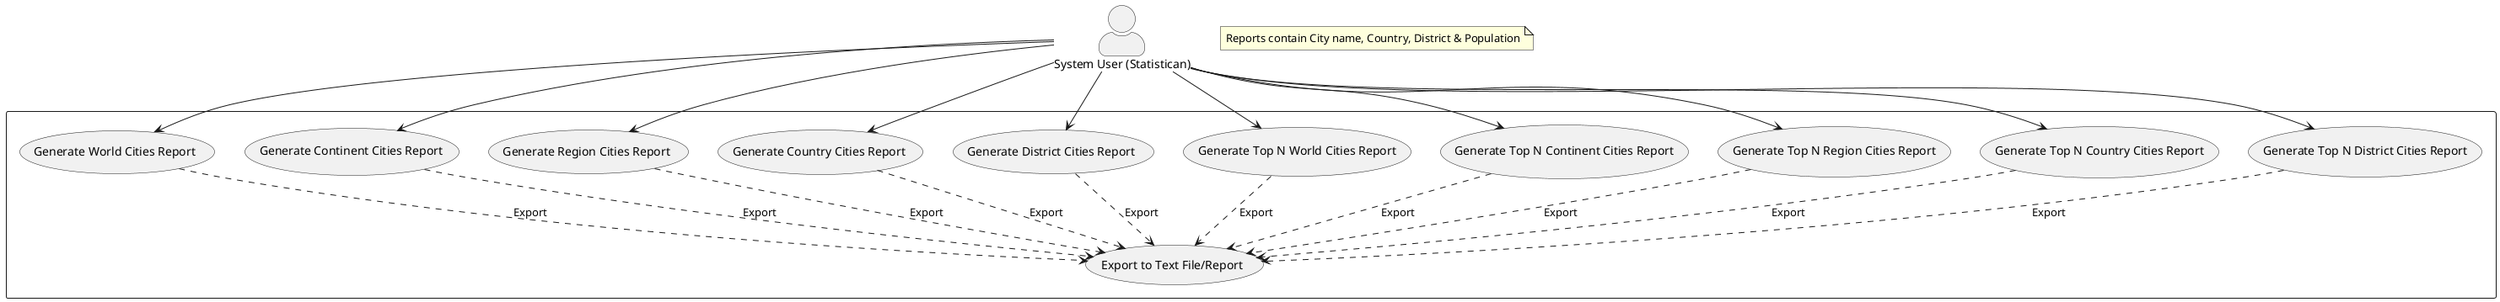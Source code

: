 @startuml
skinparam actorStyle awesome


actor "System User (Statistican)" as SU

rectangle {
  usecase (Generate World Cities Report) as UC1
  usecase (Generate Continent Cities Report) as UC2
  usecase (Generate Region Cities Report) as UC3
  usecase (Generate Country Cities Report) as UC4
  usecase (Generate District Cities Report) as UC5
  
  
  usecase (Generate Top N World Cities Report) as UC6
  usecase (Generate Top N Continent Cities Report) as UC7
  usecase (Generate Top N Region Cities Report) as UC8
  usecase (Generate Top N Country Cities Report) as UC9
  usecase (Generate Top N District Cities Report) as UC10
  usecase (Export to Text File/Report) as UC11
}

note "Reports contain City name, Country, District & Population" as Note1

SU --> UC1
SU --> UC2
SU --> UC3
SU --> UC4
SU --> UC5
SU --> UC6
SU --> UC7
SU --> UC8
SU --> UC9
SU --> UC10

UC1 ..> UC11 : Export
UC2 ..> UC11 : Export
UC3 ..> UC11 : Export
UC4 ..> UC11 : Export
UC5 ..> UC11 : Export
UC6 ..> UC11 : Export
UC7 ..> UC11 : Export
UC8 ..> UC11 : Export
UC9 ..> UC11 : Export
UC10 ..> UC11 : Export
@enduml